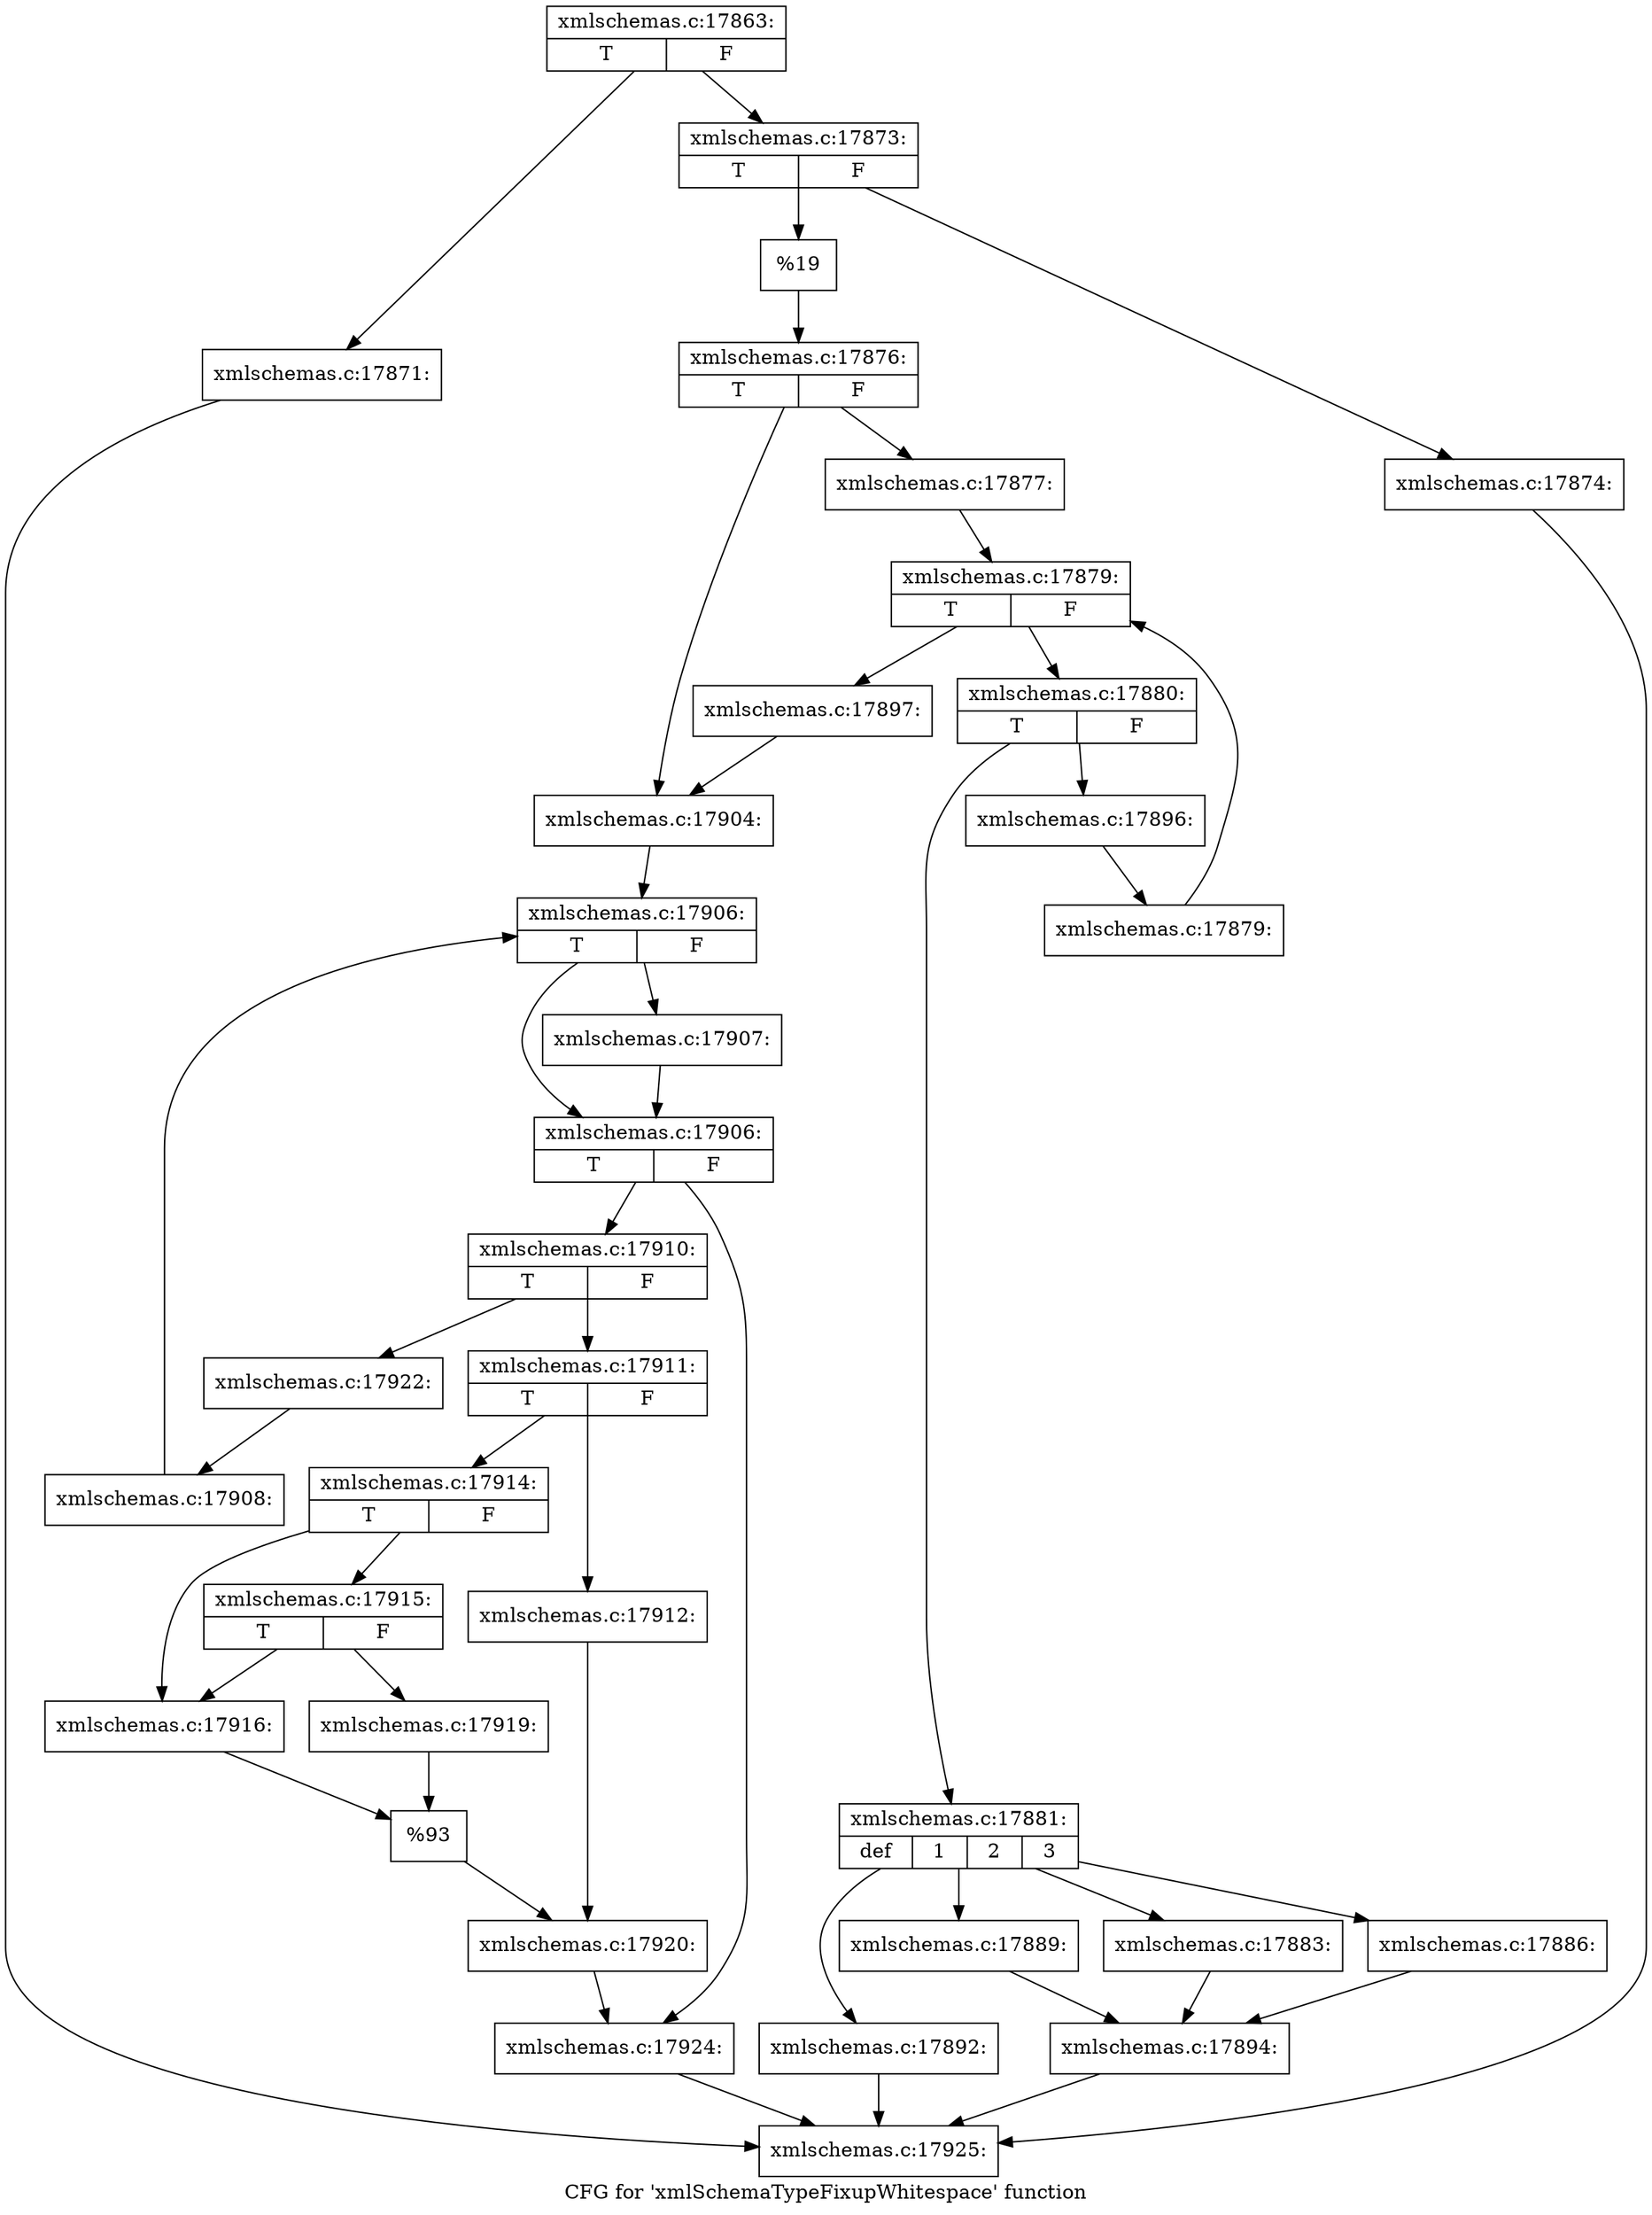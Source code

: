 digraph "CFG for 'xmlSchemaTypeFixupWhitespace' function" {
	label="CFG for 'xmlSchemaTypeFixupWhitespace' function";

	Node0x51ead60 [shape=record,label="{xmlschemas.c:17863:|{<s0>T|<s1>F}}"];
	Node0x51ead60 -> Node0x51eaf40;
	Node0x51ead60 -> Node0x51eafe0;
	Node0x51eaf40 [shape=record,label="{xmlschemas.c:17871:}"];
	Node0x51eaf40 -> Node0x51f06f0;
	Node0x51eafe0 [shape=record,label="{xmlschemas.c:17873:|{<s0>T|<s1>F}}"];
	Node0x51eafe0 -> Node0x51f23c0;
	Node0x51eafe0 -> Node0x51f2410;
	Node0x51f23c0 [shape=record,label="{xmlschemas.c:17874:}"];
	Node0x51f23c0 -> Node0x51f06f0;
	Node0x51f2410 [shape=record,label="{%19}"];
	Node0x51f2410 -> Node0x51eaf90;
	Node0x51eaf90 [shape=record,label="{xmlschemas.c:17876:|{<s0>T|<s1>F}}"];
	Node0x51eaf90 -> Node0x51f29f0;
	Node0x51eaf90 -> Node0x51f2a40;
	Node0x51f29f0 [shape=record,label="{xmlschemas.c:17877:}"];
	Node0x51f29f0 -> Node0x51f3460;
	Node0x51f3460 [shape=record,label="{xmlschemas.c:17879:|{<s0>T|<s1>F}}"];
	Node0x51f3460 -> Node0x51f3740;
	Node0x51f3460 -> Node0x51f3190;
	Node0x51f3740 [shape=record,label="{xmlschemas.c:17880:|{<s0>T|<s1>F}}"];
	Node0x51f3740 -> Node0x51f3a80;
	Node0x51f3740 -> Node0x51f3ad0;
	Node0x51f3a80 [shape=record,label="{xmlschemas.c:17881:|{<s0>def|<s1>1|<s2>2|<s3>3}}"];
	Node0x51f3a80 -> Node0x51f4280;
	Node0x51f3a80 -> Node0x51f45c0;
	Node0x51f3a80 -> Node0x51f4a00;
	Node0x51f3a80 -> Node0x51f4e40;
	Node0x51f45c0 [shape=record,label="{xmlschemas.c:17883:}"];
	Node0x51f45c0 -> Node0x51f3fa0;
	Node0x51f4a00 [shape=record,label="{xmlschemas.c:17886:}"];
	Node0x51f4a00 -> Node0x51f3fa0;
	Node0x51f4e40 [shape=record,label="{xmlschemas.c:17889:}"];
	Node0x51f4e40 -> Node0x51f3fa0;
	Node0x51f4280 [shape=record,label="{xmlschemas.c:17892:}"];
	Node0x51f4280 -> Node0x51f06f0;
	Node0x51f3fa0 [shape=record,label="{xmlschemas.c:17894:}"];
	Node0x51f3fa0 -> Node0x51f06f0;
	Node0x51f3ad0 [shape=record,label="{xmlschemas.c:17896:}"];
	Node0x51f3ad0 -> Node0x51f36b0;
	Node0x51f36b0 [shape=record,label="{xmlschemas.c:17879:}"];
	Node0x51f36b0 -> Node0x51f3460;
	Node0x51f3190 [shape=record,label="{xmlschemas.c:17897:}"];
	Node0x51f3190 -> Node0x51f2a40;
	Node0x51f2a40 [shape=record,label="{xmlschemas.c:17904:}"];
	Node0x51f2a40 -> Node0x51f61c0;
	Node0x51f61c0 [shape=record,label="{xmlschemas.c:17906:|{<s0>T|<s1>F}}"];
	Node0x51f61c0 -> Node0x51f6570;
	Node0x51f61c0 -> Node0x51f6520;
	Node0x51f6570 [shape=record,label="{xmlschemas.c:17907:}"];
	Node0x51f6570 -> Node0x51f6520;
	Node0x51f6520 [shape=record,label="{xmlschemas.c:17906:|{<s0>T|<s1>F}}"];
	Node0x51f6520 -> Node0x51f64a0;
	Node0x51f6520 -> Node0x51f5e90;
	Node0x51f64a0 [shape=record,label="{xmlschemas.c:17910:|{<s0>T|<s1>F}}"];
	Node0x51f64a0 -> Node0x51f6c70;
	Node0x51f64a0 -> Node0x51f6cc0;
	Node0x51f6c70 [shape=record,label="{xmlschemas.c:17911:|{<s0>T|<s1>F}}"];
	Node0x51f6c70 -> Node0x51f7150;
	Node0x51f6c70 -> Node0x51f71f0;
	Node0x51f7150 [shape=record,label="{xmlschemas.c:17912:}"];
	Node0x51f7150 -> Node0x51f71a0;
	Node0x51f71f0 [shape=record,label="{xmlschemas.c:17914:|{<s0>T|<s1>F}}"];
	Node0x51f71f0 -> Node0x51f7a00;
	Node0x51f71f0 -> Node0x51f7af0;
	Node0x51f7af0 [shape=record,label="{xmlschemas.c:17915:|{<s0>T|<s1>F}}"];
	Node0x51f7af0 -> Node0x51f7a00;
	Node0x51f7af0 -> Node0x51f7aa0;
	Node0x51f7a00 [shape=record,label="{xmlschemas.c:17916:}"];
	Node0x51f7a00 -> Node0x51f7a50;
	Node0x51f7aa0 [shape=record,label="{xmlschemas.c:17919:}"];
	Node0x51f7aa0 -> Node0x51f7a50;
	Node0x51f7a50 [shape=record,label="{%93}"];
	Node0x51f7a50 -> Node0x51f71a0;
	Node0x51f71a0 [shape=record,label="{xmlschemas.c:17920:}"];
	Node0x51f71a0 -> Node0x51f5e90;
	Node0x51f6cc0 [shape=record,label="{xmlschemas.c:17922:}"];
	Node0x51f6cc0 -> Node0x51f6410;
	Node0x51f6410 [shape=record,label="{xmlschemas.c:17908:}"];
	Node0x51f6410 -> Node0x51f61c0;
	Node0x51f5e90 [shape=record,label="{xmlschemas.c:17924:}"];
	Node0x51f5e90 -> Node0x51f06f0;
	Node0x51f06f0 [shape=record,label="{xmlschemas.c:17925:}"];
}
